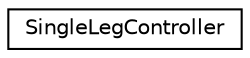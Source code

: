 digraph "Graphical Class Hierarchy"
{
 // LATEX_PDF_SIZE
  edge [fontname="Helvetica",fontsize="10",labelfontname="Helvetica",labelfontsize="10"];
  node [fontname="Helvetica",fontsize="10",shape=record];
  rankdir="LR";
  Node0 [label="SingleLegController",height=0.2,width=0.4,color="black", fillcolor="white", style="filled",URL="$classSingleLegController.html",tooltip=" "];
}
